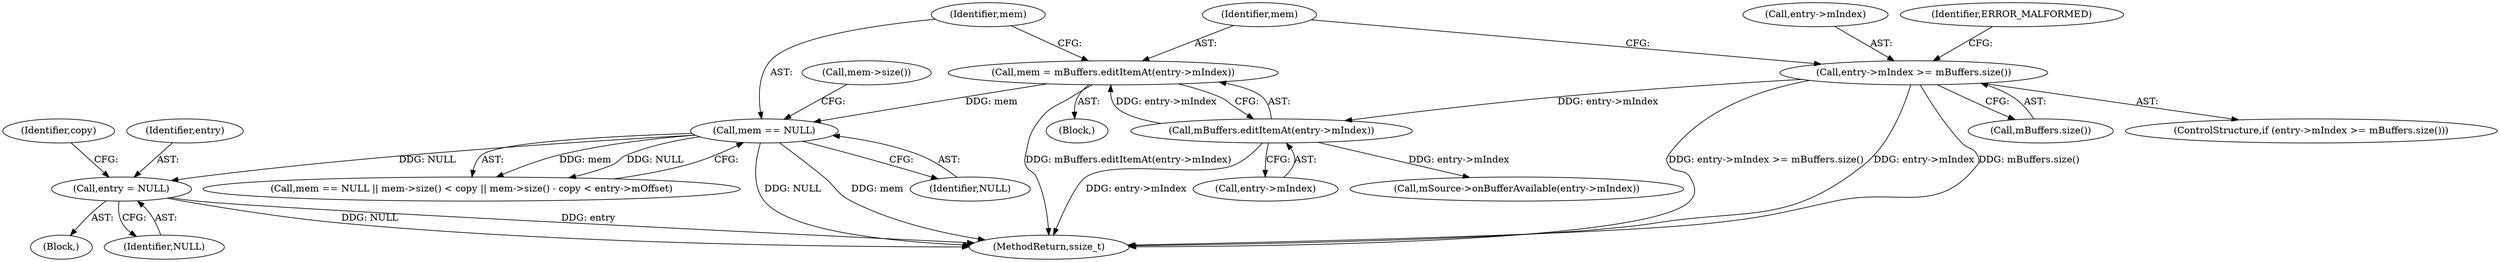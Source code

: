 digraph "0_Android_a2d1d85726aa2a3126e9c331a8e00a8c319c9e2b@pointer" {
"1000252" [label="(Call,entry = NULL)"];
"1000202" [label="(Call,mem == NULL)"];
"1000194" [label="(Call,mem = mBuffers.editItemAt(entry->mIndex))"];
"1000196" [label="(Call,mBuffers.editItemAt(entry->mIndex))"];
"1000185" [label="(Call,entry->mIndex >= mBuffers.size())"];
"1000197" [label="(Call,entry->mIndex)"];
"1000196" [label="(Call,mBuffers.editItemAt(entry->mIndex))"];
"1000246" [label="(Call,mSource->onBufferAvailable(entry->mIndex))"];
"1000186" [label="(Call,entry->mIndex)"];
"1000257" [label="(MethodReturn,ssize_t)"];
"1000252" [label="(Call,entry = NULL)"];
"1000194" [label="(Call,mem = mBuffers.editItemAt(entry->mIndex))"];
"1000256" [label="(Identifier,copy)"];
"1000104" [label="(Block,)"];
"1000204" [label="(Identifier,NULL)"];
"1000189" [label="(Call,mBuffers.size())"];
"1000184" [label="(ControlStructure,if (entry->mIndex >= mBuffers.size()))"];
"1000203" [label="(Identifier,mem)"];
"1000245" [label="(Block,)"];
"1000207" [label="(Call,mem->size())"];
"1000202" [label="(Call,mem == NULL)"];
"1000253" [label="(Identifier,entry)"];
"1000195" [label="(Identifier,mem)"];
"1000201" [label="(Call,mem == NULL || mem->size() < copy || mem->size() - copy < entry->mOffset)"];
"1000192" [label="(Identifier,ERROR_MALFORMED)"];
"1000185" [label="(Call,entry->mIndex >= mBuffers.size())"];
"1000254" [label="(Identifier,NULL)"];
"1000252" -> "1000245"  [label="AST: "];
"1000252" -> "1000254"  [label="CFG: "];
"1000253" -> "1000252"  [label="AST: "];
"1000254" -> "1000252"  [label="AST: "];
"1000256" -> "1000252"  [label="CFG: "];
"1000252" -> "1000257"  [label="DDG: entry"];
"1000252" -> "1000257"  [label="DDG: NULL"];
"1000202" -> "1000252"  [label="DDG: NULL"];
"1000202" -> "1000201"  [label="AST: "];
"1000202" -> "1000204"  [label="CFG: "];
"1000203" -> "1000202"  [label="AST: "];
"1000204" -> "1000202"  [label="AST: "];
"1000207" -> "1000202"  [label="CFG: "];
"1000201" -> "1000202"  [label="CFG: "];
"1000202" -> "1000257"  [label="DDG: mem"];
"1000202" -> "1000257"  [label="DDG: NULL"];
"1000202" -> "1000201"  [label="DDG: mem"];
"1000202" -> "1000201"  [label="DDG: NULL"];
"1000194" -> "1000202"  [label="DDG: mem"];
"1000194" -> "1000104"  [label="AST: "];
"1000194" -> "1000196"  [label="CFG: "];
"1000195" -> "1000194"  [label="AST: "];
"1000196" -> "1000194"  [label="AST: "];
"1000203" -> "1000194"  [label="CFG: "];
"1000194" -> "1000257"  [label="DDG: mBuffers.editItemAt(entry->mIndex)"];
"1000196" -> "1000194"  [label="DDG: entry->mIndex"];
"1000196" -> "1000197"  [label="CFG: "];
"1000197" -> "1000196"  [label="AST: "];
"1000196" -> "1000257"  [label="DDG: entry->mIndex"];
"1000185" -> "1000196"  [label="DDG: entry->mIndex"];
"1000196" -> "1000246"  [label="DDG: entry->mIndex"];
"1000185" -> "1000184"  [label="AST: "];
"1000185" -> "1000189"  [label="CFG: "];
"1000186" -> "1000185"  [label="AST: "];
"1000189" -> "1000185"  [label="AST: "];
"1000192" -> "1000185"  [label="CFG: "];
"1000195" -> "1000185"  [label="CFG: "];
"1000185" -> "1000257"  [label="DDG: entry->mIndex >= mBuffers.size()"];
"1000185" -> "1000257"  [label="DDG: entry->mIndex"];
"1000185" -> "1000257"  [label="DDG: mBuffers.size()"];
}
